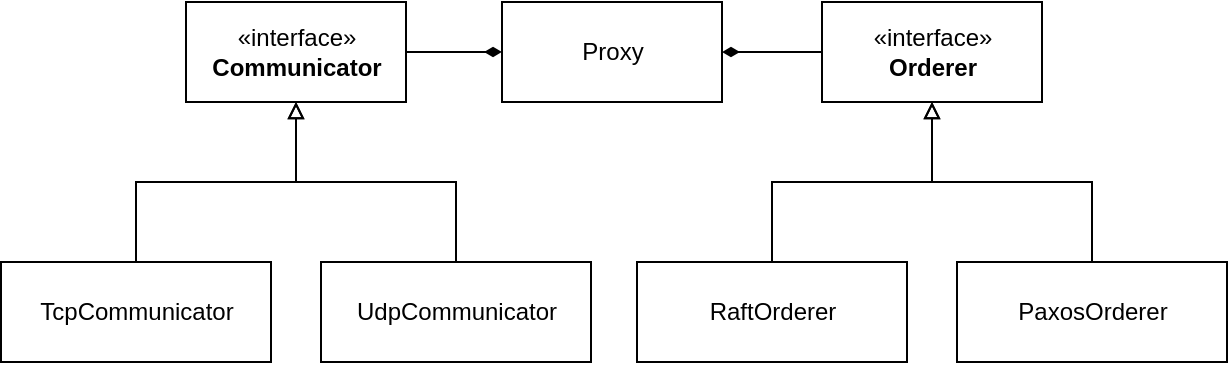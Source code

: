 <mxfile version="14.5.1" type="device"><diagram id="qd3m9n9xI3nyKLkT-n5w" name="Page-1"><mxGraphModel dx="1422" dy="780" grid="1" gridSize="10" guides="1" tooltips="1" connect="1" arrows="1" fold="1" page="1" pageScale="1" pageWidth="850" pageHeight="1100" math="0" shadow="0"><root><mxCell id="0"/><mxCell id="1" parent="0"/><mxCell id="DHIuvTYnJ7nmmpGvP4Jx-4" style="edgeStyle=orthogonalEdgeStyle;rounded=0;orthogonalLoop=1;jettySize=auto;html=1;endArrow=none;endFill=0;startArrow=diamondThin;startFill=1;" edge="1" parent="1" source="DHIuvTYnJ7nmmpGvP4Jx-1" target="DHIuvTYnJ7nmmpGvP4Jx-2"><mxGeometry relative="1" as="geometry"/></mxCell><mxCell id="DHIuvTYnJ7nmmpGvP4Jx-5" style="edgeStyle=orthogonalEdgeStyle;rounded=0;orthogonalLoop=1;jettySize=auto;html=1;startArrow=diamondThin;startFill=1;endArrow=none;endFill=0;" edge="1" parent="1" source="DHIuvTYnJ7nmmpGvP4Jx-1" target="DHIuvTYnJ7nmmpGvP4Jx-3"><mxGeometry relative="1" as="geometry"/></mxCell><mxCell id="DHIuvTYnJ7nmmpGvP4Jx-1" value="Proxy" style="html=1;" vertex="1" parent="1"><mxGeometry x="320" y="440" width="110" height="50" as="geometry"/></mxCell><mxCell id="DHIuvTYnJ7nmmpGvP4Jx-10" style="edgeStyle=orthogonalEdgeStyle;rounded=0;orthogonalLoop=1;jettySize=auto;html=1;startArrow=block;startFill=0;endArrow=none;endFill=0;" edge="1" parent="1" source="DHIuvTYnJ7nmmpGvP4Jx-2" target="DHIuvTYnJ7nmmpGvP4Jx-6"><mxGeometry relative="1" as="geometry"/></mxCell><mxCell id="DHIuvTYnJ7nmmpGvP4Jx-15" style="edgeStyle=orthogonalEdgeStyle;rounded=0;orthogonalLoop=1;jettySize=auto;html=1;startArrow=block;startFill=0;endArrow=none;endFill=0;" edge="1" parent="1" source="DHIuvTYnJ7nmmpGvP4Jx-2" target="DHIuvTYnJ7nmmpGvP4Jx-14"><mxGeometry relative="1" as="geometry"/></mxCell><mxCell id="DHIuvTYnJ7nmmpGvP4Jx-2" value="«interface»&lt;br&gt;&lt;b&gt;Communicator&lt;/b&gt;" style="html=1;" vertex="1" parent="1"><mxGeometry x="162" y="440" width="110" height="50" as="geometry"/></mxCell><mxCell id="DHIuvTYnJ7nmmpGvP4Jx-22" style="edgeStyle=orthogonalEdgeStyle;rounded=0;orthogonalLoop=1;jettySize=auto;html=1;startArrow=block;startFill=0;endArrow=none;endFill=0;" edge="1" parent="1" source="DHIuvTYnJ7nmmpGvP4Jx-3" target="DHIuvTYnJ7nmmpGvP4Jx-20"><mxGeometry relative="1" as="geometry"/></mxCell><mxCell id="DHIuvTYnJ7nmmpGvP4Jx-23" style="edgeStyle=orthogonalEdgeStyle;rounded=0;orthogonalLoop=1;jettySize=auto;html=1;startArrow=block;startFill=0;endArrow=none;endFill=0;" edge="1" parent="1" source="DHIuvTYnJ7nmmpGvP4Jx-3" target="DHIuvTYnJ7nmmpGvP4Jx-21"><mxGeometry relative="1" as="geometry"/></mxCell><mxCell id="DHIuvTYnJ7nmmpGvP4Jx-3" value="«interface»&lt;br&gt;&lt;b&gt;Orderer&lt;/b&gt;" style="html=1;" vertex="1" parent="1"><mxGeometry x="480" y="440" width="110" height="50" as="geometry"/></mxCell><mxCell id="DHIuvTYnJ7nmmpGvP4Jx-16" value="" style="group" vertex="1" connectable="0" parent="1"><mxGeometry x="69.5" y="570" width="295" height="50" as="geometry"/></mxCell><mxCell id="DHIuvTYnJ7nmmpGvP4Jx-6" value="TcpCommunicator" style="html=1;fontStyle=0" vertex="1" parent="DHIuvTYnJ7nmmpGvP4Jx-16"><mxGeometry width="135" height="50" as="geometry"/></mxCell><mxCell id="DHIuvTYnJ7nmmpGvP4Jx-14" value="UdpCommunicator" style="html=1;fontStyle=0" vertex="1" parent="DHIuvTYnJ7nmmpGvP4Jx-16"><mxGeometry x="160" width="135" height="50" as="geometry"/></mxCell><mxCell id="DHIuvTYnJ7nmmpGvP4Jx-19" value="" style="group;container=1;" vertex="1" connectable="0" parent="1"><mxGeometry x="387.5" y="570" width="295" height="50" as="geometry"/></mxCell><mxCell id="DHIuvTYnJ7nmmpGvP4Jx-20" value="RaftOrderer" style="html=1;fontStyle=0" vertex="1" parent="DHIuvTYnJ7nmmpGvP4Jx-19"><mxGeometry width="135" height="50" as="geometry"/></mxCell><mxCell id="DHIuvTYnJ7nmmpGvP4Jx-21" value="PaxosOrderer" style="html=1;fontStyle=0" vertex="1" parent="DHIuvTYnJ7nmmpGvP4Jx-19"><mxGeometry x="160" width="135" height="50" as="geometry"/></mxCell></root></mxGraphModel></diagram></mxfile>